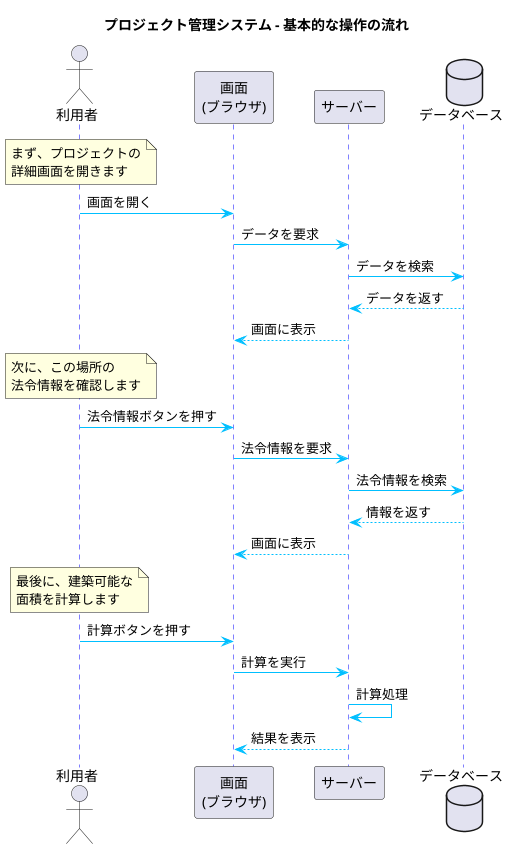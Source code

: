 @startuml

' タイトル追加
title プロジェクト管理システム - 基本的な操作の流れ

' 登場人物の定義
actor 利用者 as User
participant "画面\n(ブラウザ)" as Frontend
participant "サーバー" as Backend
database "データベース" as DB

' テーマ設定
skinparam sequence {
    ArrowColor DeepSkyBlue
    ActorBorderColor DeepSkyBlue
    LifeLineBorderColor blue
    ParticipantBorderColor DeepSkyBlue
    ParticipantBackgroundColor LightBlue
}

' ステップ1: 画面を開く
note over User #LightYellow
  まず、プロジェクトの
  詳細画面を開きます
end note
User -> Frontend: 画面を開く
Frontend -> Backend: データを要求
Backend -> DB: データを検索
DB --> Backend: データを返す
Backend --> Frontend: 画面に表示

' ステップ2: 法令情報を確認
note over User #LightYellow
  次に、この場所の
  法令情報を確認します
end note
User -> Frontend: 法令情報ボタンを押す
Frontend -> Backend: 法令情報を要求
Backend -> DB: 法令情報を検索
DB --> Backend: 情報を返す
Backend --> Frontend: 画面に表示

' ステップ3: 計算実行
note over User #LightYellow
  最後に、建築可能な
  面積を計算します
end note
User -> Frontend: 計算ボタンを押す
Frontend -> Backend: 計算を実行
Backend -> Backend: 計算処理
Backend --> Frontend: 結果を表示

@enduml

